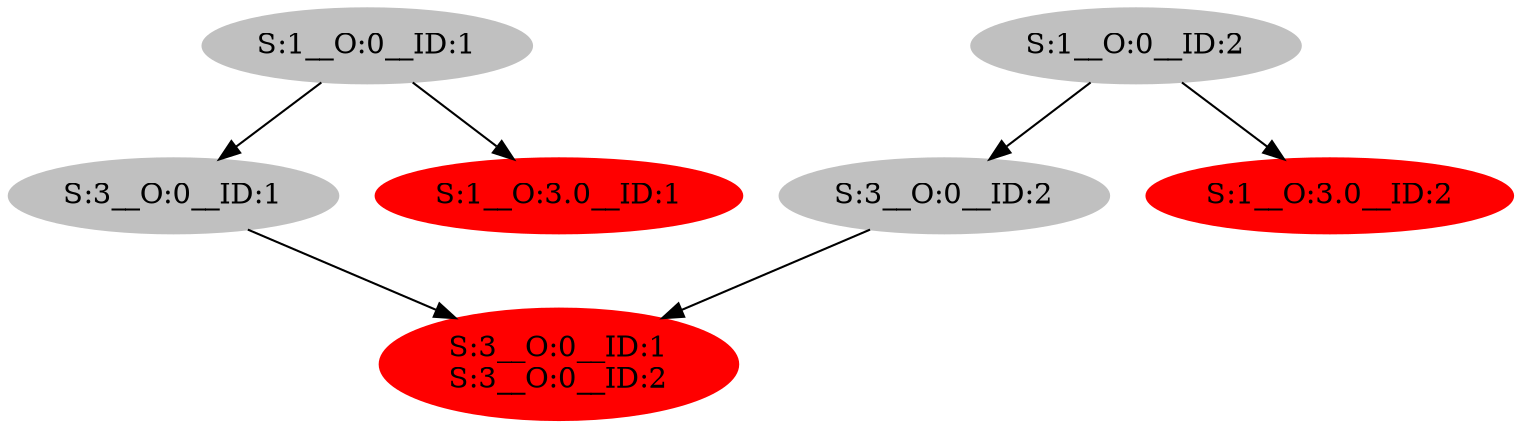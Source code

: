strict digraph  {
0 [color=grey, label="S:1__O:0__ID:1", style=filled];
1 [color=grey, label="S:3__O:0__ID:1", style=filled];
2 [color=red, label="S:3__O:0__ID:1
S:3__O:0__ID:2", style=filled];
3 [color=red, label="S:1__O:3.0__ID:1", style=filled];
4 [color=grey, label="S:1__O:0__ID:2", style=filled];
5 [color=grey, label="S:3__O:0__ID:2", style=filled];
6 [color=red, label="S:1__O:3.0__ID:2", style=filled];
0 -> 1;
0 -> 3;
1 -> 2;
4 -> 5;
4 -> 6;
5 -> 2;
}
